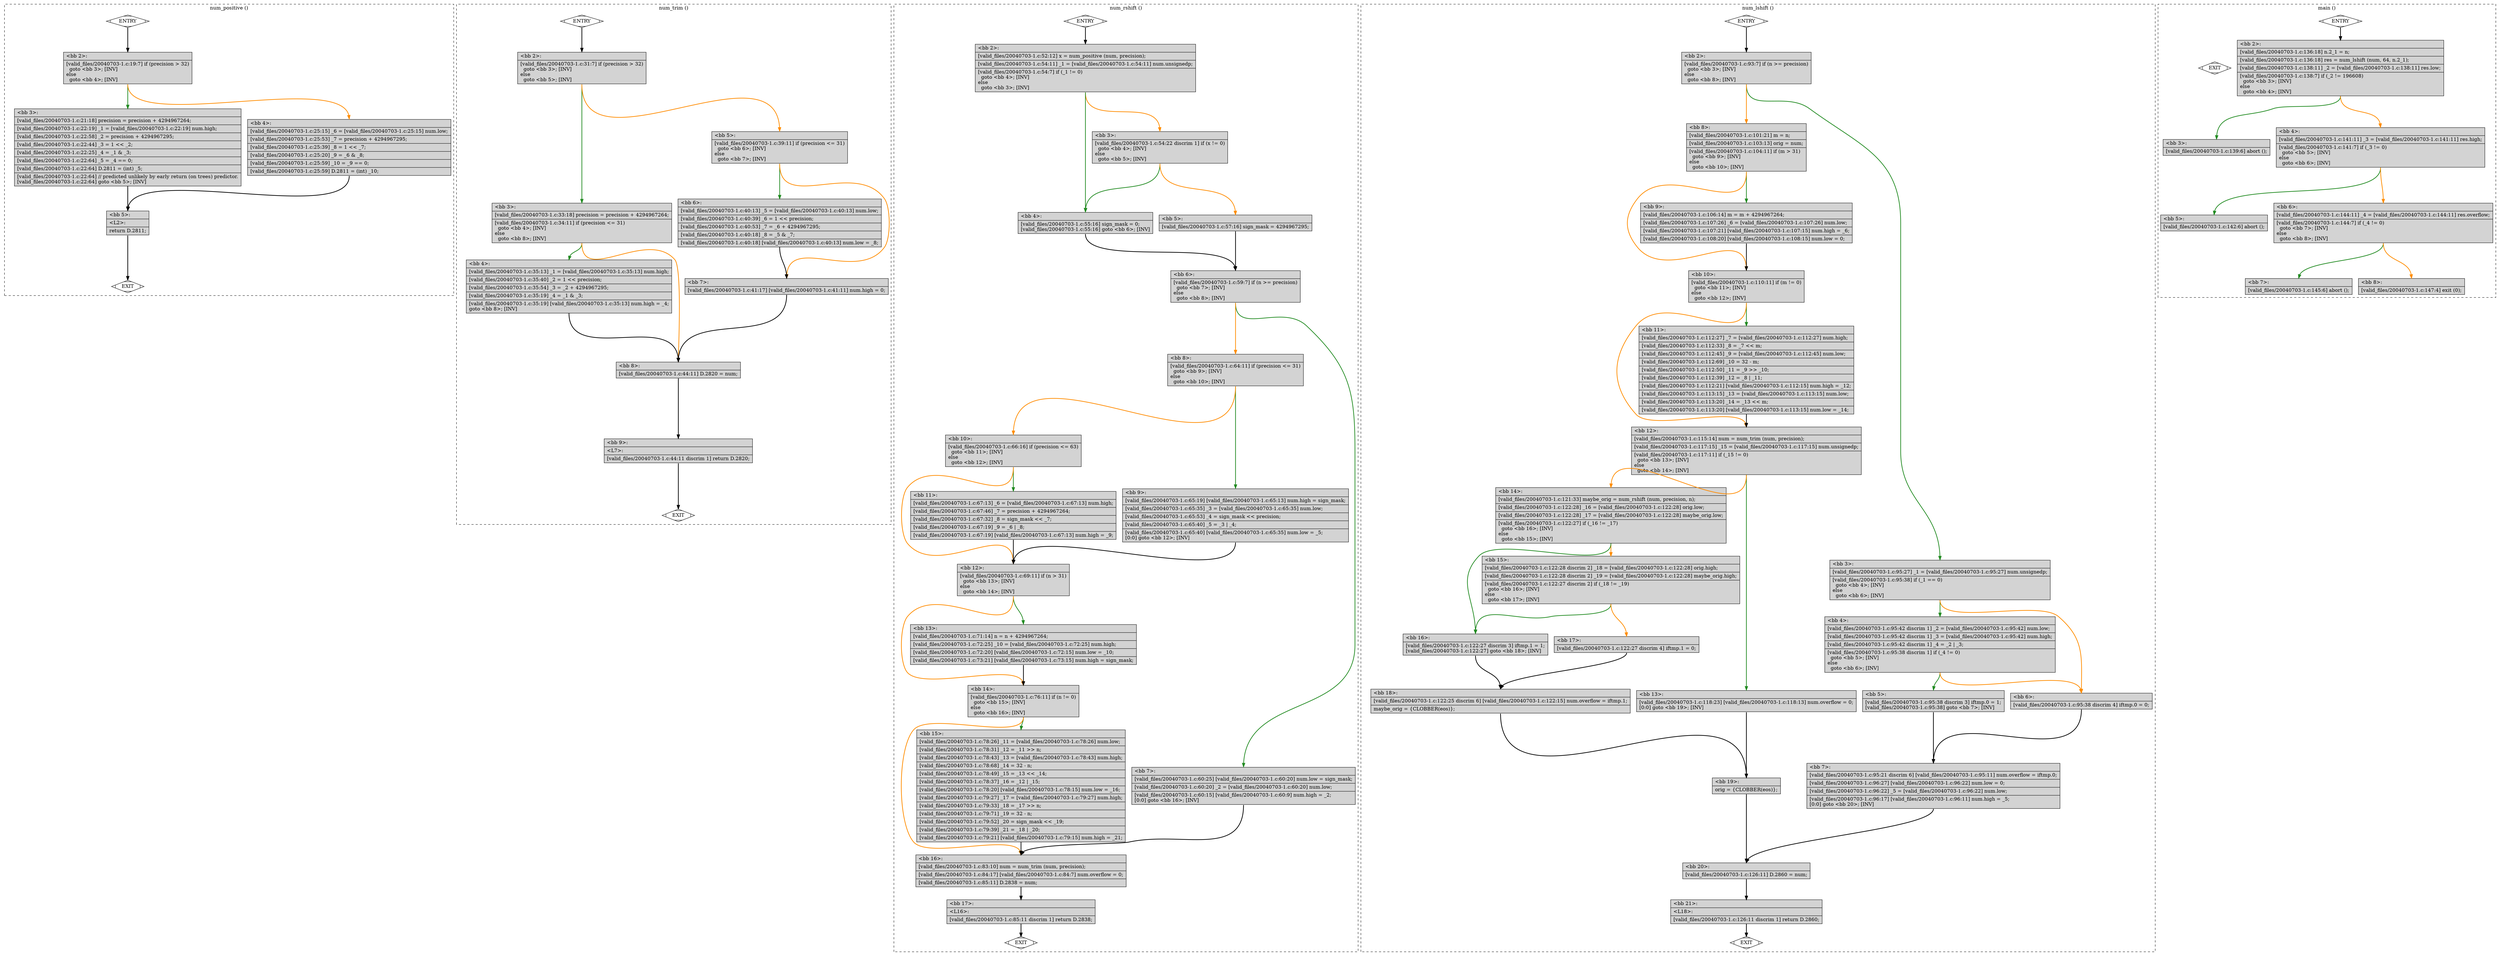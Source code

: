 digraph "a-20040703-1.c.015t.cfg" {
overlap=false;
subgraph "cluster_num_positive" {
	style="dashed";
	color="black";
	label="num_positive ()";
	fn_0_basic_block_0 [shape=Mdiamond,style=filled,fillcolor=white,label="ENTRY"];

	fn_0_basic_block_1 [shape=Mdiamond,style=filled,fillcolor=white,label="EXIT"];

	fn_0_basic_block_2 [shape=record,style=filled,fillcolor=lightgrey,label="{\<bb\ 2\>:\l\
|[valid_files/20040703-1.c:19:7]\ if\ (precision\ \>\ 32)\l\
\ \ goto\ \<bb\ 3\>;\ [INV]\l\
else\l\
\ \ goto\ \<bb\ 4\>;\ [INV]\l\
}"];

	fn_0_basic_block_3 [shape=record,style=filled,fillcolor=lightgrey,label="{\<bb\ 3\>:\l\
|[valid_files/20040703-1.c:21:18]\ precision\ =\ precision\ +\ 4294967264;\l\
|[valid_files/20040703-1.c:22:19]\ _1\ =\ [valid_files/20040703-1.c:22:19]\ num.high;\l\
|[valid_files/20040703-1.c:22:58]\ _2\ =\ precision\ +\ 4294967295;\l\
|[valid_files/20040703-1.c:22:44]\ _3\ =\ 1\ \<\<\ _2;\l\
|[valid_files/20040703-1.c:22:25]\ _4\ =\ _1\ &\ _3;\l\
|[valid_files/20040703-1.c:22:64]\ _5\ =\ _4\ ==\ 0;\l\
|[valid_files/20040703-1.c:22:64]\ D.2811\ =\ (int)\ _5;\l\
|[valid_files/20040703-1.c:22:64]\ //\ predicted\ unlikely\ by\ early\ return\ (on\ trees)\ predictor.\l\
[valid_files/20040703-1.c:22:64]\ goto\ \<bb\ 5\>;\ [INV]\l\
}"];

	fn_0_basic_block_4 [shape=record,style=filled,fillcolor=lightgrey,label="{\<bb\ 4\>:\l\
|[valid_files/20040703-1.c:25:15]\ _6\ =\ [valid_files/20040703-1.c:25:15]\ num.low;\l\
|[valid_files/20040703-1.c:25:53]\ _7\ =\ precision\ +\ 4294967295;\l\
|[valid_files/20040703-1.c:25:39]\ _8\ =\ 1\ \<\<\ _7;\l\
|[valid_files/20040703-1.c:25:20]\ _9\ =\ _6\ &\ _8;\l\
|[valid_files/20040703-1.c:25:59]\ _10\ =\ _9\ ==\ 0;\l\
|[valid_files/20040703-1.c:25:59]\ D.2811\ =\ (int)\ _10;\l\
}"];

	fn_0_basic_block_5 [shape=record,style=filled,fillcolor=lightgrey,label="{\<bb\ 5\>:\l\
|\<L2\>:\l\
|return\ D.2811;\l\
}"];

	fn_0_basic_block_0:s -> fn_0_basic_block_2:n [style="solid,bold",color=black,weight=100,constraint=true];
	fn_0_basic_block_2:s -> fn_0_basic_block_3:n [style="solid,bold",color=forestgreen,weight=10,constraint=true];
	fn_0_basic_block_2:s -> fn_0_basic_block_4:n [style="solid,bold",color=darkorange,weight=10,constraint=true];
	fn_0_basic_block_3:s -> fn_0_basic_block_5:n [style="solid,bold",color=black,weight=100,constraint=true];
	fn_0_basic_block_4:s -> fn_0_basic_block_5:n [style="solid,bold",color=black,weight=100,constraint=true];
	fn_0_basic_block_5:s -> fn_0_basic_block_1:n [style="solid,bold",color=black,weight=10,constraint=true];
	fn_0_basic_block_0:s -> fn_0_basic_block_1:n [style="invis",constraint=true];
}
subgraph "cluster_num_trim" {
	style="dashed";
	color="black";
	label="num_trim ()";
	fn_1_basic_block_0 [shape=Mdiamond,style=filled,fillcolor=white,label="ENTRY"];

	fn_1_basic_block_1 [shape=Mdiamond,style=filled,fillcolor=white,label="EXIT"];

	fn_1_basic_block_2 [shape=record,style=filled,fillcolor=lightgrey,label="{\<bb\ 2\>:\l\
|[valid_files/20040703-1.c:31:7]\ if\ (precision\ \>\ 32)\l\
\ \ goto\ \<bb\ 3\>;\ [INV]\l\
else\l\
\ \ goto\ \<bb\ 5\>;\ [INV]\l\
}"];

	fn_1_basic_block_3 [shape=record,style=filled,fillcolor=lightgrey,label="{\<bb\ 3\>:\l\
|[valid_files/20040703-1.c:33:18]\ precision\ =\ precision\ +\ 4294967264;\l\
|[valid_files/20040703-1.c:34:11]\ if\ (precision\ \<=\ 31)\l\
\ \ goto\ \<bb\ 4\>;\ [INV]\l\
else\l\
\ \ goto\ \<bb\ 8\>;\ [INV]\l\
}"];

	fn_1_basic_block_4 [shape=record,style=filled,fillcolor=lightgrey,label="{\<bb\ 4\>:\l\
|[valid_files/20040703-1.c:35:13]\ _1\ =\ [valid_files/20040703-1.c:35:13]\ num.high;\l\
|[valid_files/20040703-1.c:35:40]\ _2\ =\ 1\ \<\<\ precision;\l\
|[valid_files/20040703-1.c:35:54]\ _3\ =\ _2\ +\ 4294967295;\l\
|[valid_files/20040703-1.c:35:19]\ _4\ =\ _1\ &\ _3;\l\
|[valid_files/20040703-1.c:35:19]\ [valid_files/20040703-1.c:35:13]\ num.high\ =\ _4;\l\
goto\ \<bb\ 8\>;\ [INV]\l\
}"];

	fn_1_basic_block_5 [shape=record,style=filled,fillcolor=lightgrey,label="{\<bb\ 5\>:\l\
|[valid_files/20040703-1.c:39:11]\ if\ (precision\ \<=\ 31)\l\
\ \ goto\ \<bb\ 6\>;\ [INV]\l\
else\l\
\ \ goto\ \<bb\ 7\>;\ [INV]\l\
}"];

	fn_1_basic_block_6 [shape=record,style=filled,fillcolor=lightgrey,label="{\<bb\ 6\>:\l\
|[valid_files/20040703-1.c:40:13]\ _5\ =\ [valid_files/20040703-1.c:40:13]\ num.low;\l\
|[valid_files/20040703-1.c:40:39]\ _6\ =\ 1\ \<\<\ precision;\l\
|[valid_files/20040703-1.c:40:53]\ _7\ =\ _6\ +\ 4294967295;\l\
|[valid_files/20040703-1.c:40:18]\ _8\ =\ _5\ &\ _7;\l\
|[valid_files/20040703-1.c:40:18]\ [valid_files/20040703-1.c:40:13]\ num.low\ =\ _8;\l\
}"];

	fn_1_basic_block_7 [shape=record,style=filled,fillcolor=lightgrey,label="{\<bb\ 7\>:\l\
|[valid_files/20040703-1.c:41:17]\ [valid_files/20040703-1.c:41:11]\ num.high\ =\ 0;\l\
}"];

	fn_1_basic_block_8 [shape=record,style=filled,fillcolor=lightgrey,label="{\<bb\ 8\>:\l\
|[valid_files/20040703-1.c:44:11]\ D.2820\ =\ num;\l\
}"];

	fn_1_basic_block_9 [shape=record,style=filled,fillcolor=lightgrey,label="{\<bb\ 9\>:\l\
|\<L7\>:\l\
|[valid_files/20040703-1.c:44:11\ discrim\ 1]\ return\ D.2820;\l\
}"];

	fn_1_basic_block_0:s -> fn_1_basic_block_2:n [style="solid,bold",color=black,weight=100,constraint=true];
	fn_1_basic_block_2:s -> fn_1_basic_block_3:n [style="solid,bold",color=forestgreen,weight=10,constraint=true];
	fn_1_basic_block_2:s -> fn_1_basic_block_5:n [style="solid,bold",color=darkorange,weight=10,constraint=true];
	fn_1_basic_block_3:s -> fn_1_basic_block_4:n [style="solid,bold",color=forestgreen,weight=10,constraint=true];
	fn_1_basic_block_3:s -> fn_1_basic_block_8:n [style="solid,bold",color=darkorange,weight=10,constraint=true];
	fn_1_basic_block_4:s -> fn_1_basic_block_8:n [style="solid,bold",color=black,weight=100,constraint=true];
	fn_1_basic_block_5:s -> fn_1_basic_block_6:n [style="solid,bold",color=forestgreen,weight=10,constraint=true];
	fn_1_basic_block_5:s -> fn_1_basic_block_7:n [style="solid,bold",color=darkorange,weight=10,constraint=true];
	fn_1_basic_block_6:s -> fn_1_basic_block_7:n [style="solid,bold",color=black,weight=100,constraint=true];
	fn_1_basic_block_7:s -> fn_1_basic_block_8:n [style="solid,bold",color=black,weight=100,constraint=true];
	fn_1_basic_block_8:s -> fn_1_basic_block_9:n [style="solid,bold",color=black,weight=100,constraint=true];
	fn_1_basic_block_9:s -> fn_1_basic_block_1:n [style="solid,bold",color=black,weight=10,constraint=true];
	fn_1_basic_block_0:s -> fn_1_basic_block_1:n [style="invis",constraint=true];
}
subgraph "cluster_num_rshift" {
	style="dashed";
	color="black";
	label="num_rshift ()";
	fn_2_basic_block_0 [shape=Mdiamond,style=filled,fillcolor=white,label="ENTRY"];

	fn_2_basic_block_1 [shape=Mdiamond,style=filled,fillcolor=white,label="EXIT"];

	fn_2_basic_block_2 [shape=record,style=filled,fillcolor=lightgrey,label="{\<bb\ 2\>:\l\
|[valid_files/20040703-1.c:52:12]\ x\ =\ num_positive\ (num,\ precision);\l\
|[valid_files/20040703-1.c:54:11]\ _1\ =\ [valid_files/20040703-1.c:54:11]\ num.unsignedp;\l\
|[valid_files/20040703-1.c:54:7]\ if\ (_1\ !=\ 0)\l\
\ \ goto\ \<bb\ 4\>;\ [INV]\l\
else\l\
\ \ goto\ \<bb\ 3\>;\ [INV]\l\
}"];

	fn_2_basic_block_3 [shape=record,style=filled,fillcolor=lightgrey,label="{\<bb\ 3\>:\l\
|[valid_files/20040703-1.c:54:22\ discrim\ 1]\ if\ (x\ !=\ 0)\l\
\ \ goto\ \<bb\ 4\>;\ [INV]\l\
else\l\
\ \ goto\ \<bb\ 5\>;\ [INV]\l\
}"];

	fn_2_basic_block_4 [shape=record,style=filled,fillcolor=lightgrey,label="{\<bb\ 4\>:\l\
|[valid_files/20040703-1.c:55:16]\ sign_mask\ =\ 0;\l\
[valid_files/20040703-1.c:55:16]\ goto\ \<bb\ 6\>;\ [INV]\l\
}"];

	fn_2_basic_block_5 [shape=record,style=filled,fillcolor=lightgrey,label="{\<bb\ 5\>:\l\
|[valid_files/20040703-1.c:57:16]\ sign_mask\ =\ 4294967295;\l\
}"];

	fn_2_basic_block_6 [shape=record,style=filled,fillcolor=lightgrey,label="{\<bb\ 6\>:\l\
|[valid_files/20040703-1.c:59:7]\ if\ (n\ \>=\ precision)\l\
\ \ goto\ \<bb\ 7\>;\ [INV]\l\
else\l\
\ \ goto\ \<bb\ 8\>;\ [INV]\l\
}"];

	fn_2_basic_block_7 [shape=record,style=filled,fillcolor=lightgrey,label="{\<bb\ 7\>:\l\
|[valid_files/20040703-1.c:60:25]\ [valid_files/20040703-1.c:60:20]\ num.low\ =\ sign_mask;\l\
|[valid_files/20040703-1.c:60:20]\ _2\ =\ [valid_files/20040703-1.c:60:20]\ num.low;\l\
|[valid_files/20040703-1.c:60:15]\ [valid_files/20040703-1.c:60:9]\ num.high\ =\ _2;\l\
[0:0]\ goto\ \<bb\ 16\>;\ [INV]\l\
}"];

	fn_2_basic_block_8 [shape=record,style=filled,fillcolor=lightgrey,label="{\<bb\ 8\>:\l\
|[valid_files/20040703-1.c:64:11]\ if\ (precision\ \<=\ 31)\l\
\ \ goto\ \<bb\ 9\>;\ [INV]\l\
else\l\
\ \ goto\ \<bb\ 10\>;\ [INV]\l\
}"];

	fn_2_basic_block_9 [shape=record,style=filled,fillcolor=lightgrey,label="{\<bb\ 9\>:\l\
|[valid_files/20040703-1.c:65:19]\ [valid_files/20040703-1.c:65:13]\ num.high\ =\ sign_mask;\l\
|[valid_files/20040703-1.c:65:35]\ _3\ =\ [valid_files/20040703-1.c:65:35]\ num.low;\l\
|[valid_files/20040703-1.c:65:53]\ _4\ =\ sign_mask\ \<\<\ precision;\l\
|[valid_files/20040703-1.c:65:40]\ _5\ =\ _3\ \|\ _4;\l\
|[valid_files/20040703-1.c:65:40]\ [valid_files/20040703-1.c:65:35]\ num.low\ =\ _5;\l\
[0:0]\ goto\ \<bb\ 12\>;\ [INV]\l\
}"];

	fn_2_basic_block_10 [shape=record,style=filled,fillcolor=lightgrey,label="{\<bb\ 10\>:\l\
|[valid_files/20040703-1.c:66:16]\ if\ (precision\ \<=\ 63)\l\
\ \ goto\ \<bb\ 11\>;\ [INV]\l\
else\l\
\ \ goto\ \<bb\ 12\>;\ [INV]\l\
}"];

	fn_2_basic_block_11 [shape=record,style=filled,fillcolor=lightgrey,label="{\<bb\ 11\>:\l\
|[valid_files/20040703-1.c:67:13]\ _6\ =\ [valid_files/20040703-1.c:67:13]\ num.high;\l\
|[valid_files/20040703-1.c:67:46]\ _7\ =\ precision\ +\ 4294967264;\l\
|[valid_files/20040703-1.c:67:32]\ _8\ =\ sign_mask\ \<\<\ _7;\l\
|[valid_files/20040703-1.c:67:19]\ _9\ =\ _6\ \|\ _8;\l\
|[valid_files/20040703-1.c:67:19]\ [valid_files/20040703-1.c:67:13]\ num.high\ =\ _9;\l\
}"];

	fn_2_basic_block_12 [shape=record,style=filled,fillcolor=lightgrey,label="{\<bb\ 12\>:\l\
|[valid_files/20040703-1.c:69:11]\ if\ (n\ \>\ 31)\l\
\ \ goto\ \<bb\ 13\>;\ [INV]\l\
else\l\
\ \ goto\ \<bb\ 14\>;\ [INV]\l\
}"];

	fn_2_basic_block_13 [shape=record,style=filled,fillcolor=lightgrey,label="{\<bb\ 13\>:\l\
|[valid_files/20040703-1.c:71:14]\ n\ =\ n\ +\ 4294967264;\l\
|[valid_files/20040703-1.c:72:25]\ _10\ =\ [valid_files/20040703-1.c:72:25]\ num.high;\l\
|[valid_files/20040703-1.c:72:20]\ [valid_files/20040703-1.c:72:15]\ num.low\ =\ _10;\l\
|[valid_files/20040703-1.c:73:21]\ [valid_files/20040703-1.c:73:15]\ num.high\ =\ sign_mask;\l\
}"];

	fn_2_basic_block_14 [shape=record,style=filled,fillcolor=lightgrey,label="{\<bb\ 14\>:\l\
|[valid_files/20040703-1.c:76:11]\ if\ (n\ !=\ 0)\l\
\ \ goto\ \<bb\ 15\>;\ [INV]\l\
else\l\
\ \ goto\ \<bb\ 16\>;\ [INV]\l\
}"];

	fn_2_basic_block_15 [shape=record,style=filled,fillcolor=lightgrey,label="{\<bb\ 15\>:\l\
|[valid_files/20040703-1.c:78:26]\ _11\ =\ [valid_files/20040703-1.c:78:26]\ num.low;\l\
|[valid_files/20040703-1.c:78:31]\ _12\ =\ _11\ \>\>\ n;\l\
|[valid_files/20040703-1.c:78:43]\ _13\ =\ [valid_files/20040703-1.c:78:43]\ num.high;\l\
|[valid_files/20040703-1.c:78:68]\ _14\ =\ 32\ -\ n;\l\
|[valid_files/20040703-1.c:78:49]\ _15\ =\ _13\ \<\<\ _14;\l\
|[valid_files/20040703-1.c:78:37]\ _16\ =\ _12\ \|\ _15;\l\
|[valid_files/20040703-1.c:78:20]\ [valid_files/20040703-1.c:78:15]\ num.low\ =\ _16;\l\
|[valid_files/20040703-1.c:79:27]\ _17\ =\ [valid_files/20040703-1.c:79:27]\ num.high;\l\
|[valid_files/20040703-1.c:79:33]\ _18\ =\ _17\ \>\>\ n;\l\
|[valid_files/20040703-1.c:79:71]\ _19\ =\ 32\ -\ n;\l\
|[valid_files/20040703-1.c:79:52]\ _20\ =\ sign_mask\ \<\<\ _19;\l\
|[valid_files/20040703-1.c:79:39]\ _21\ =\ _18\ \|\ _20;\l\
|[valid_files/20040703-1.c:79:21]\ [valid_files/20040703-1.c:79:15]\ num.high\ =\ _21;\l\
}"];

	fn_2_basic_block_16 [shape=record,style=filled,fillcolor=lightgrey,label="{\<bb\ 16\>:\l\
|[valid_files/20040703-1.c:83:10]\ num\ =\ num_trim\ (num,\ precision);\l\
|[valid_files/20040703-1.c:84:17]\ [valid_files/20040703-1.c:84:7]\ num.overflow\ =\ 0;\l\
|[valid_files/20040703-1.c:85:11]\ D.2838\ =\ num;\l\
}"];

	fn_2_basic_block_17 [shape=record,style=filled,fillcolor=lightgrey,label="{\<bb\ 17\>:\l\
|\<L16\>:\l\
|[valid_files/20040703-1.c:85:11\ discrim\ 1]\ return\ D.2838;\l\
}"];

	fn_2_basic_block_0:s -> fn_2_basic_block_2:n [style="solid,bold",color=black,weight=100,constraint=true];
	fn_2_basic_block_2:s -> fn_2_basic_block_4:n [style="solid,bold",color=forestgreen,weight=10,constraint=true];
	fn_2_basic_block_2:s -> fn_2_basic_block_3:n [style="solid,bold",color=darkorange,weight=10,constraint=true];
	fn_2_basic_block_3:s -> fn_2_basic_block_4:n [style="solid,bold",color=forestgreen,weight=10,constraint=true];
	fn_2_basic_block_3:s -> fn_2_basic_block_5:n [style="solid,bold",color=darkorange,weight=10,constraint=true];
	fn_2_basic_block_4:s -> fn_2_basic_block_6:n [style="solid,bold",color=black,weight=100,constraint=true];
	fn_2_basic_block_5:s -> fn_2_basic_block_6:n [style="solid,bold",color=black,weight=100,constraint=true];
	fn_2_basic_block_6:s -> fn_2_basic_block_7:n [style="solid,bold",color=forestgreen,weight=10,constraint=true];
	fn_2_basic_block_6:s -> fn_2_basic_block_8:n [style="solid,bold",color=darkorange,weight=10,constraint=true];
	fn_2_basic_block_7:s -> fn_2_basic_block_16:n [style="solid,bold",color=black,weight=100,constraint=true];
	fn_2_basic_block_8:s -> fn_2_basic_block_9:n [style="solid,bold",color=forestgreen,weight=10,constraint=true];
	fn_2_basic_block_8:s -> fn_2_basic_block_10:n [style="solid,bold",color=darkorange,weight=10,constraint=true];
	fn_2_basic_block_9:s -> fn_2_basic_block_12:n [style="solid,bold",color=black,weight=100,constraint=true];
	fn_2_basic_block_10:s -> fn_2_basic_block_11:n [style="solid,bold",color=forestgreen,weight=10,constraint=true];
	fn_2_basic_block_10:s -> fn_2_basic_block_12:n [style="solid,bold",color=darkorange,weight=10,constraint=true];
	fn_2_basic_block_11:s -> fn_2_basic_block_12:n [style="solid,bold",color=black,weight=100,constraint=true];
	fn_2_basic_block_12:s -> fn_2_basic_block_13:n [style="solid,bold",color=forestgreen,weight=10,constraint=true];
	fn_2_basic_block_12:s -> fn_2_basic_block_14:n [style="solid,bold",color=darkorange,weight=10,constraint=true];
	fn_2_basic_block_13:s -> fn_2_basic_block_14:n [style="solid,bold",color=black,weight=100,constraint=true];
	fn_2_basic_block_14:s -> fn_2_basic_block_15:n [style="solid,bold",color=forestgreen,weight=10,constraint=true];
	fn_2_basic_block_14:s -> fn_2_basic_block_16:n [style="solid,bold",color=darkorange,weight=10,constraint=true];
	fn_2_basic_block_15:s -> fn_2_basic_block_16:n [style="solid,bold",color=black,weight=100,constraint=true];
	fn_2_basic_block_16:s -> fn_2_basic_block_17:n [style="solid,bold",color=black,weight=100,constraint=true];
	fn_2_basic_block_17:s -> fn_2_basic_block_1:n [style="solid,bold",color=black,weight=10,constraint=true];
	fn_2_basic_block_0:s -> fn_2_basic_block_1:n [style="invis",constraint=true];
}
subgraph "cluster_num_lshift" {
	style="dashed";
	color="black";
	label="num_lshift ()";
	fn_3_basic_block_0 [shape=Mdiamond,style=filled,fillcolor=white,label="ENTRY"];

	fn_3_basic_block_1 [shape=Mdiamond,style=filled,fillcolor=white,label="EXIT"];

	fn_3_basic_block_2 [shape=record,style=filled,fillcolor=lightgrey,label="{\<bb\ 2\>:\l\
|[valid_files/20040703-1.c:93:7]\ if\ (n\ \>=\ precision)\l\
\ \ goto\ \<bb\ 3\>;\ [INV]\l\
else\l\
\ \ goto\ \<bb\ 8\>;\ [INV]\l\
}"];

	fn_3_basic_block_3 [shape=record,style=filled,fillcolor=lightgrey,label="{\<bb\ 3\>:\l\
|[valid_files/20040703-1.c:95:27]\ _1\ =\ [valid_files/20040703-1.c:95:27]\ num.unsignedp;\l\
|[valid_files/20040703-1.c:95:38]\ if\ (_1\ ==\ 0)\l\
\ \ goto\ \<bb\ 4\>;\ [INV]\l\
else\l\
\ \ goto\ \<bb\ 6\>;\ [INV]\l\
}"];

	fn_3_basic_block_4 [shape=record,style=filled,fillcolor=lightgrey,label="{\<bb\ 4\>:\l\
|[valid_files/20040703-1.c:95:42\ discrim\ 1]\ _2\ =\ [valid_files/20040703-1.c:95:42]\ num.low;\l\
|[valid_files/20040703-1.c:95:42\ discrim\ 1]\ _3\ =\ [valid_files/20040703-1.c:95:42]\ num.high;\l\
|[valid_files/20040703-1.c:95:42\ discrim\ 1]\ _4\ =\ _2\ \|\ _3;\l\
|[valid_files/20040703-1.c:95:38\ discrim\ 1]\ if\ (_4\ !=\ 0)\l\
\ \ goto\ \<bb\ 5\>;\ [INV]\l\
else\l\
\ \ goto\ \<bb\ 6\>;\ [INV]\l\
}"];

	fn_3_basic_block_5 [shape=record,style=filled,fillcolor=lightgrey,label="{\<bb\ 5\>:\l\
|[valid_files/20040703-1.c:95:38\ discrim\ 3]\ iftmp.0\ =\ 1;\l\
[valid_files/20040703-1.c:95:38]\ goto\ \<bb\ 7\>;\ [INV]\l\
}"];

	fn_3_basic_block_6 [shape=record,style=filled,fillcolor=lightgrey,label="{\<bb\ 6\>:\l\
|[valid_files/20040703-1.c:95:38\ discrim\ 4]\ iftmp.0\ =\ 0;\l\
}"];

	fn_3_basic_block_7 [shape=record,style=filled,fillcolor=lightgrey,label="{\<bb\ 7\>:\l\
|[valid_files/20040703-1.c:95:21\ discrim\ 6]\ [valid_files/20040703-1.c:95:11]\ num.overflow\ =\ iftmp.0;\l\
|[valid_files/20040703-1.c:96:27]\ [valid_files/20040703-1.c:96:22]\ num.low\ =\ 0;\l\
|[valid_files/20040703-1.c:96:22]\ _5\ =\ [valid_files/20040703-1.c:96:22]\ num.low;\l\
|[valid_files/20040703-1.c:96:17]\ [valid_files/20040703-1.c:96:11]\ num.high\ =\ _5;\l\
[0:0]\ goto\ \<bb\ 20\>;\ [INV]\l\
}"];

	fn_3_basic_block_8 [shape=record,style=filled,fillcolor=lightgrey,label="{\<bb\ 8\>:\l\
|[valid_files/20040703-1.c:101:21]\ m\ =\ n;\l\
|[valid_files/20040703-1.c:103:13]\ orig\ =\ num;\l\
|[valid_files/20040703-1.c:104:11]\ if\ (m\ \>\ 31)\l\
\ \ goto\ \<bb\ 9\>;\ [INV]\l\
else\l\
\ \ goto\ \<bb\ 10\>;\ [INV]\l\
}"];

	fn_3_basic_block_9 [shape=record,style=filled,fillcolor=lightgrey,label="{\<bb\ 9\>:\l\
|[valid_files/20040703-1.c:106:14]\ m\ =\ m\ +\ 4294967264;\l\
|[valid_files/20040703-1.c:107:26]\ _6\ =\ [valid_files/20040703-1.c:107:26]\ num.low;\l\
|[valid_files/20040703-1.c:107:21]\ [valid_files/20040703-1.c:107:15]\ num.high\ =\ _6;\l\
|[valid_files/20040703-1.c:108:20]\ [valid_files/20040703-1.c:108:15]\ num.low\ =\ 0;\l\
}"];

	fn_3_basic_block_10 [shape=record,style=filled,fillcolor=lightgrey,label="{\<bb\ 10\>:\l\
|[valid_files/20040703-1.c:110:11]\ if\ (m\ !=\ 0)\l\
\ \ goto\ \<bb\ 11\>;\ [INV]\l\
else\l\
\ \ goto\ \<bb\ 12\>;\ [INV]\l\
}"];

	fn_3_basic_block_11 [shape=record,style=filled,fillcolor=lightgrey,label="{\<bb\ 11\>:\l\
|[valid_files/20040703-1.c:112:27]\ _7\ =\ [valid_files/20040703-1.c:112:27]\ num.high;\l\
|[valid_files/20040703-1.c:112:33]\ _8\ =\ _7\ \<\<\ m;\l\
|[valid_files/20040703-1.c:112:45]\ _9\ =\ [valid_files/20040703-1.c:112:45]\ num.low;\l\
|[valid_files/20040703-1.c:112:69]\ _10\ =\ 32\ -\ m;\l\
|[valid_files/20040703-1.c:112:50]\ _11\ =\ _9\ \>\>\ _10;\l\
|[valid_files/20040703-1.c:112:39]\ _12\ =\ _8\ \|\ _11;\l\
|[valid_files/20040703-1.c:112:21]\ [valid_files/20040703-1.c:112:15]\ num.high\ =\ _12;\l\
|[valid_files/20040703-1.c:113:15]\ _13\ =\ [valid_files/20040703-1.c:113:15]\ num.low;\l\
|[valid_files/20040703-1.c:113:20]\ _14\ =\ _13\ \<\<\ m;\l\
|[valid_files/20040703-1.c:113:20]\ [valid_files/20040703-1.c:113:15]\ num.low\ =\ _14;\l\
}"];

	fn_3_basic_block_12 [shape=record,style=filled,fillcolor=lightgrey,label="{\<bb\ 12\>:\l\
|[valid_files/20040703-1.c:115:14]\ num\ =\ num_trim\ (num,\ precision);\l\
|[valid_files/20040703-1.c:117:15]\ _15\ =\ [valid_files/20040703-1.c:117:15]\ num.unsignedp;\l\
|[valid_files/20040703-1.c:117:11]\ if\ (_15\ !=\ 0)\l\
\ \ goto\ \<bb\ 13\>;\ [INV]\l\
else\l\
\ \ goto\ \<bb\ 14\>;\ [INV]\l\
}"];

	fn_3_basic_block_13 [shape=record,style=filled,fillcolor=lightgrey,label="{\<bb\ 13\>:\l\
|[valid_files/20040703-1.c:118:23]\ [valid_files/20040703-1.c:118:13]\ num.overflow\ =\ 0;\l\
[0:0]\ goto\ \<bb\ 19\>;\ [INV]\l\
}"];

	fn_3_basic_block_14 [shape=record,style=filled,fillcolor=lightgrey,label="{\<bb\ 14\>:\l\
|[valid_files/20040703-1.c:121:33]\ maybe_orig\ =\ num_rshift\ (num,\ precision,\ n);\l\
|[valid_files/20040703-1.c:122:28]\ _16\ =\ [valid_files/20040703-1.c:122:28]\ orig.low;\l\
|[valid_files/20040703-1.c:122:28]\ _17\ =\ [valid_files/20040703-1.c:122:28]\ maybe_orig.low;\l\
|[valid_files/20040703-1.c:122:27]\ if\ (_16\ !=\ _17)\l\
\ \ goto\ \<bb\ 16\>;\ [INV]\l\
else\l\
\ \ goto\ \<bb\ 15\>;\ [INV]\l\
}"];

	fn_3_basic_block_15 [shape=record,style=filled,fillcolor=lightgrey,label="{\<bb\ 15\>:\l\
|[valid_files/20040703-1.c:122:28\ discrim\ 2]\ _18\ =\ [valid_files/20040703-1.c:122:28]\ orig.high;\l\
|[valid_files/20040703-1.c:122:28\ discrim\ 2]\ _19\ =\ [valid_files/20040703-1.c:122:28]\ maybe_orig.high;\l\
|[valid_files/20040703-1.c:122:27\ discrim\ 2]\ if\ (_18\ !=\ _19)\l\
\ \ goto\ \<bb\ 16\>;\ [INV]\l\
else\l\
\ \ goto\ \<bb\ 17\>;\ [INV]\l\
}"];

	fn_3_basic_block_16 [shape=record,style=filled,fillcolor=lightgrey,label="{\<bb\ 16\>:\l\
|[valid_files/20040703-1.c:122:27\ discrim\ 3]\ iftmp.1\ =\ 1;\l\
[valid_files/20040703-1.c:122:27]\ goto\ \<bb\ 18\>;\ [INV]\l\
}"];

	fn_3_basic_block_17 [shape=record,style=filled,fillcolor=lightgrey,label="{\<bb\ 17\>:\l\
|[valid_files/20040703-1.c:122:27\ discrim\ 4]\ iftmp.1\ =\ 0;\l\
}"];

	fn_3_basic_block_18 [shape=record,style=filled,fillcolor=lightgrey,label="{\<bb\ 18\>:\l\
|[valid_files/20040703-1.c:122:25\ discrim\ 6]\ [valid_files/20040703-1.c:122:15]\ num.overflow\ =\ iftmp.1;\l\
|maybe_orig\ =\ \{CLOBBER(eos)\};\l\
}"];

	fn_3_basic_block_19 [shape=record,style=filled,fillcolor=lightgrey,label="{\<bb\ 19\>:\l\
|orig\ =\ \{CLOBBER(eos)\};\l\
}"];

	fn_3_basic_block_20 [shape=record,style=filled,fillcolor=lightgrey,label="{\<bb\ 20\>:\l\
|[valid_files/20040703-1.c:126:11]\ D.2860\ =\ num;\l\
}"];

	fn_3_basic_block_21 [shape=record,style=filled,fillcolor=lightgrey,label="{\<bb\ 21\>:\l\
|\<L18\>:\l\
|[valid_files/20040703-1.c:126:11\ discrim\ 1]\ return\ D.2860;\l\
}"];

	fn_3_basic_block_0:s -> fn_3_basic_block_2:n [style="solid,bold",color=black,weight=100,constraint=true];
	fn_3_basic_block_2:s -> fn_3_basic_block_3:n [style="solid,bold",color=forestgreen,weight=10,constraint=true];
	fn_3_basic_block_2:s -> fn_3_basic_block_8:n [style="solid,bold",color=darkorange,weight=10,constraint=true];
	fn_3_basic_block_3:s -> fn_3_basic_block_4:n [style="solid,bold",color=forestgreen,weight=10,constraint=true];
	fn_3_basic_block_3:s -> fn_3_basic_block_6:n [style="solid,bold",color=darkorange,weight=10,constraint=true];
	fn_3_basic_block_4:s -> fn_3_basic_block_5:n [style="solid,bold",color=forestgreen,weight=10,constraint=true];
	fn_3_basic_block_4:s -> fn_3_basic_block_6:n [style="solid,bold",color=darkorange,weight=10,constraint=true];
	fn_3_basic_block_5:s -> fn_3_basic_block_7:n [style="solid,bold",color=black,weight=100,constraint=true];
	fn_3_basic_block_6:s -> fn_3_basic_block_7:n [style="solid,bold",color=black,weight=100,constraint=true];
	fn_3_basic_block_7:s -> fn_3_basic_block_20:n [style="solid,bold",color=black,weight=100,constraint=true];
	fn_3_basic_block_8:s -> fn_3_basic_block_9:n [style="solid,bold",color=forestgreen,weight=10,constraint=true];
	fn_3_basic_block_8:s -> fn_3_basic_block_10:n [style="solid,bold",color=darkorange,weight=10,constraint=true];
	fn_3_basic_block_9:s -> fn_3_basic_block_10:n [style="solid,bold",color=black,weight=100,constraint=true];
	fn_3_basic_block_10:s -> fn_3_basic_block_11:n [style="solid,bold",color=forestgreen,weight=10,constraint=true];
	fn_3_basic_block_10:s -> fn_3_basic_block_12:n [style="solid,bold",color=darkorange,weight=10,constraint=true];
	fn_3_basic_block_11:s -> fn_3_basic_block_12:n [style="solid,bold",color=black,weight=100,constraint=true];
	fn_3_basic_block_12:s -> fn_3_basic_block_13:n [style="solid,bold",color=forestgreen,weight=10,constraint=true];
	fn_3_basic_block_12:s -> fn_3_basic_block_14:n [style="solid,bold",color=darkorange,weight=10,constraint=true];
	fn_3_basic_block_13:s -> fn_3_basic_block_19:n [style="solid,bold",color=black,weight=100,constraint=true];
	fn_3_basic_block_14:s -> fn_3_basic_block_16:n [style="solid,bold",color=forestgreen,weight=10,constraint=true];
	fn_3_basic_block_14:s -> fn_3_basic_block_15:n [style="solid,bold",color=darkorange,weight=10,constraint=true];
	fn_3_basic_block_15:s -> fn_3_basic_block_16:n [style="solid,bold",color=forestgreen,weight=10,constraint=true];
	fn_3_basic_block_15:s -> fn_3_basic_block_17:n [style="solid,bold",color=darkorange,weight=10,constraint=true];
	fn_3_basic_block_16:s -> fn_3_basic_block_18:n [style="solid,bold",color=black,weight=100,constraint=true];
	fn_3_basic_block_17:s -> fn_3_basic_block_18:n [style="solid,bold",color=black,weight=100,constraint=true];
	fn_3_basic_block_18:s -> fn_3_basic_block_19:n [style="solid,bold",color=black,weight=100,constraint=true];
	fn_3_basic_block_19:s -> fn_3_basic_block_20:n [style="solid,bold",color=black,weight=100,constraint=true];
	fn_3_basic_block_20:s -> fn_3_basic_block_21:n [style="solid,bold",color=black,weight=100,constraint=true];
	fn_3_basic_block_21:s -> fn_3_basic_block_1:n [style="solid,bold",color=black,weight=10,constraint=true];
	fn_3_basic_block_0:s -> fn_3_basic_block_1:n [style="invis",constraint=true];
}
subgraph "cluster_main" {
	style="dashed";
	color="black";
	label="main ()";
	fn_4_basic_block_0 [shape=Mdiamond,style=filled,fillcolor=white,label="ENTRY"];

	fn_4_basic_block_1 [shape=Mdiamond,style=filled,fillcolor=white,label="EXIT"];

	fn_4_basic_block_2 [shape=record,style=filled,fillcolor=lightgrey,label="{\<bb\ 2\>:\l\
|[valid_files/20040703-1.c:136:18]\ n.2_1\ =\ n;\l\
|[valid_files/20040703-1.c:136:18]\ res\ =\ num_lshift\ (num,\ 64,\ n.2_1);\l\
|[valid_files/20040703-1.c:138:11]\ _2\ =\ [valid_files/20040703-1.c:138:11]\ res.low;\l\
|[valid_files/20040703-1.c:138:7]\ if\ (_2\ !=\ 196608)\l\
\ \ goto\ \<bb\ 3\>;\ [INV]\l\
else\l\
\ \ goto\ \<bb\ 4\>;\ [INV]\l\
}"];

	fn_4_basic_block_3 [shape=record,style=filled,fillcolor=lightgrey,label="{\<bb\ 3\>:\l\
|[valid_files/20040703-1.c:139:6]\ abort\ ();\l\
}"];

	fn_4_basic_block_4 [shape=record,style=filled,fillcolor=lightgrey,label="{\<bb\ 4\>:\l\
|[valid_files/20040703-1.c:141:11]\ _3\ =\ [valid_files/20040703-1.c:141:11]\ res.high;\l\
|[valid_files/20040703-1.c:141:7]\ if\ (_3\ !=\ 0)\l\
\ \ goto\ \<bb\ 5\>;\ [INV]\l\
else\l\
\ \ goto\ \<bb\ 6\>;\ [INV]\l\
}"];

	fn_4_basic_block_5 [shape=record,style=filled,fillcolor=lightgrey,label="{\<bb\ 5\>:\l\
|[valid_files/20040703-1.c:142:6]\ abort\ ();\l\
}"];

	fn_4_basic_block_6 [shape=record,style=filled,fillcolor=lightgrey,label="{\<bb\ 6\>:\l\
|[valid_files/20040703-1.c:144:11]\ _4\ =\ [valid_files/20040703-1.c:144:11]\ res.overflow;\l\
|[valid_files/20040703-1.c:144:7]\ if\ (_4\ !=\ 0)\l\
\ \ goto\ \<bb\ 7\>;\ [INV]\l\
else\l\
\ \ goto\ \<bb\ 8\>;\ [INV]\l\
}"];

	fn_4_basic_block_7 [shape=record,style=filled,fillcolor=lightgrey,label="{\<bb\ 7\>:\l\
|[valid_files/20040703-1.c:145:6]\ abort\ ();\l\
}"];

	fn_4_basic_block_8 [shape=record,style=filled,fillcolor=lightgrey,label="{\<bb\ 8\>:\l\
|[valid_files/20040703-1.c:147:4]\ exit\ (0);\l\
}"];

	fn_4_basic_block_0:s -> fn_4_basic_block_2:n [style="solid,bold",color=black,weight=100,constraint=true];
	fn_4_basic_block_2:s -> fn_4_basic_block_3:n [style="solid,bold",color=forestgreen,weight=10,constraint=true];
	fn_4_basic_block_2:s -> fn_4_basic_block_4:n [style="solid,bold",color=darkorange,weight=10,constraint=true];
	fn_4_basic_block_4:s -> fn_4_basic_block_5:n [style="solid,bold",color=forestgreen,weight=10,constraint=true];
	fn_4_basic_block_4:s -> fn_4_basic_block_6:n [style="solid,bold",color=darkorange,weight=10,constraint=true];
	fn_4_basic_block_6:s -> fn_4_basic_block_7:n [style="solid,bold",color=forestgreen,weight=10,constraint=true];
	fn_4_basic_block_6:s -> fn_4_basic_block_8:n [style="solid,bold",color=darkorange,weight=10,constraint=true];
	fn_4_basic_block_0:s -> fn_4_basic_block_1:n [style="invis",constraint=true];
}
}
